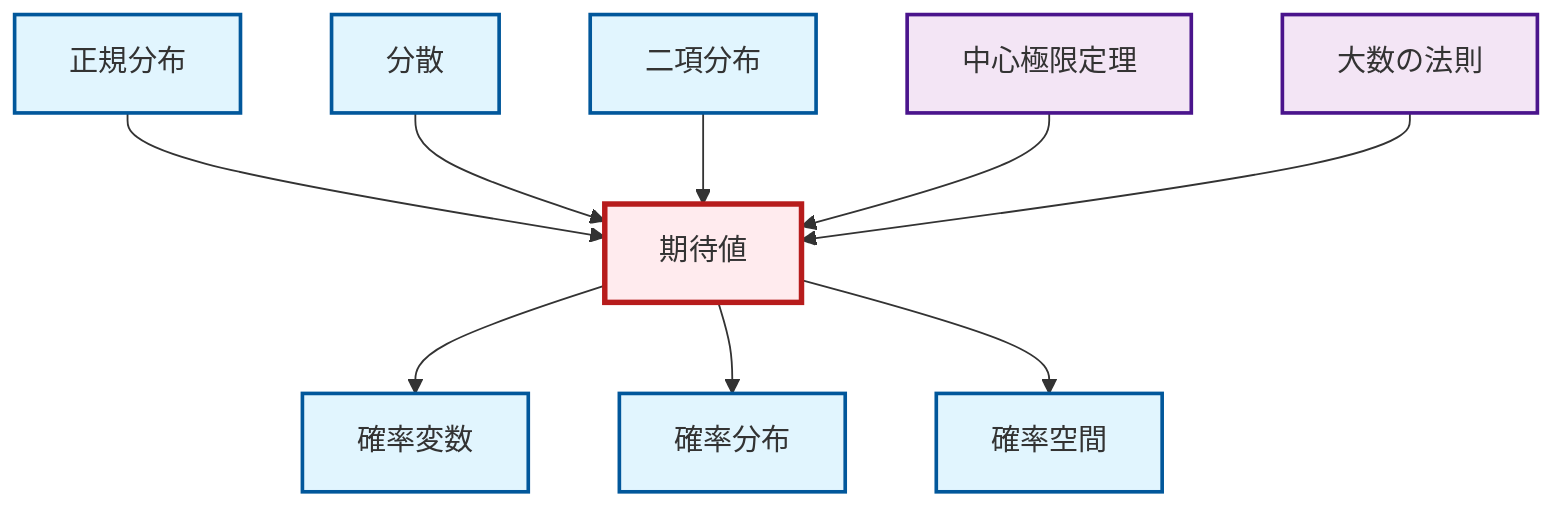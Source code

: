 graph TD
    classDef definition fill:#e1f5fe,stroke:#01579b,stroke-width:2px
    classDef theorem fill:#f3e5f5,stroke:#4a148c,stroke-width:2px
    classDef axiom fill:#fff3e0,stroke:#e65100,stroke-width:2px
    classDef example fill:#e8f5e9,stroke:#1b5e20,stroke-width:2px
    classDef current fill:#ffebee,stroke:#b71c1c,stroke-width:3px
    def-probability-space["確率空間"]:::definition
    def-expectation["期待値"]:::definition
    thm-law-of-large-numbers["大数の法則"]:::theorem
    def-variance["分散"]:::definition
    def-probability-distribution["確率分布"]:::definition
    def-normal-distribution["正規分布"]:::definition
    thm-central-limit["中心極限定理"]:::theorem
    def-binomial-distribution["二項分布"]:::definition
    def-random-variable["確率変数"]:::definition
    def-normal-distribution --> def-expectation
    def-variance --> def-expectation
    def-binomial-distribution --> def-expectation
    def-expectation --> def-random-variable
    def-expectation --> def-probability-distribution
    thm-central-limit --> def-expectation
    thm-law-of-large-numbers --> def-expectation
    def-expectation --> def-probability-space
    class def-expectation current